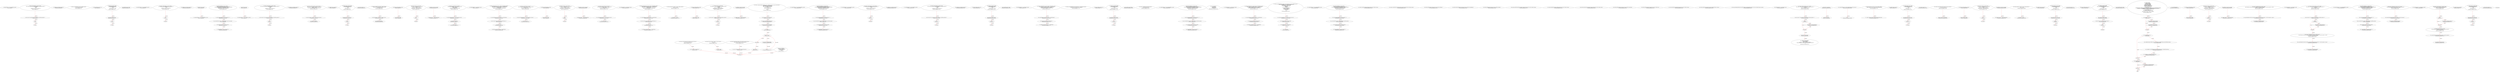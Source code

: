 digraph  {
13 [label="2_ mapping(address => uint) userBalance_re_ent40;\n13-new_variable-3-3", method="", type_label=new_variable];
19 [label="3_ function withdrawBalance_re_ent40() public{\n        (bool success,)=msg.sender.call.value(userBalance_re_ent40[msg.sender])(\"\");\n        if( ! success ){\n            revert();\n        }\n        userBalance_re_ent40[msg.sender] = 0;\n    }\n19-function_definition-4-10", method="withdrawBalance_re_ent40()", type_label=function_definition];
23 [label="4_ (bool success,)=msg.sender.call.value(userBalance_re_ent40[msg.sender])(\"\");\n23-new_variable-5-5", method="withdrawBalance_re_ent40()", type_label=new_variable];
47 [label="5_ if\n47-if-6-8", method="withdrawBalance_re_ent40()", type_label=if];
2337 [label="5_ end_if", method="withdrawBalance_re_ent40()", type_label=end_if];
53 [label="8_ userBalance_re_ent40[msg.sender] = 0;\n53-expression_statement-9-9", method="withdrawBalance_re_ent40()", type_label=expression_statement];
67 [label="11_ function _setMetadata(bytes memory metadata) internal {\n        emit MetadataSet(metadata);\n    }\n67-function_definition-12-14", method="_setMetadata(bytes memory metadata)", type_label=function_definition];
79 [label="14_ bool not_called_re_ent41 = true;\n79-new_variable-15-15", method="", type_label=new_variable];
85 [label="15_ function bug_re_ent41() public{\n        require(not_called_re_ent41);\n        if( ! (msg.sender.send(1 ether) ) ){\n            revert();\n        }\n        not_called_re_ent41 = false;\n    }\n85-function_definition-16-22", method="bug_re_ent41()", type_label=function_definition];
89 [label="16_ require(not_called_re_ent41);\n89-expression_statement-17-17", method="bug_re_ent41()", type_label=expression_statement];
94 [label="17_ if\n94-if-18-20", method="bug_re_ent41()", type_label=if];
2384 [label="17_ end_if", method="bug_re_ent41()", type_label=end_if];
109 [label="20_ not_called_re_ent41 = false;\n109-expression_statement-21-21", method="bug_re_ent41()", type_label=expression_statement];
117 [label="24_ mapping(address => uint) userBalance_re_ent12;\n117-new_variable-25-25", method="", type_label=new_variable];
123 [label="25_ function withdrawBalance_re_ent12() public{\n        if( ! (msg.sender.send(userBalance_re_ent12[msg.sender]) ) ){\n            revert();\n        }\n        userBalance_re_ent12[msg.sender] = 0;\n    }\n123-function_definition-26-31", method="withdrawBalance_re_ent12()", type_label=function_definition];
127 [label="26_ if\n127-if-27-29", method="withdrawBalance_re_ent12()", type_label=if];
2417 [label="26_ end_if", method="withdrawBalance_re_ent12()", type_label=end_if];
145 [label="29_ userBalance_re_ent12[msg.sender] = 0;\n145-expression_statement-30-30", method="withdrawBalance_re_ent12()", type_label=expression_statement];
153 [label="31_ address private _operator;\n153-new_variable-32-32", method="", type_label=new_variable];
158 [label="32_ mapping(address => uint) redeemableEther_re_ent11;\n158-new_variable-33-33", method="", type_label=new_variable];
164 [label="33_ function claimReward_re_ent11() public {        \n        require(redeemableEther_re_ent11[msg.sender] > 0);\n        uint transferValue_re_ent11 = redeemableEther_re_ent11[msg.sender];\n        msg.sender.transfer(transferValue_re_ent11);    \n        redeemableEther_re_ent11[msg.sender] = 0;\n    }\n164-function_definition-34-39", method="claimReward_re_ent11()", type_label=function_definition];
168 [label="34_ require(redeemableEther_re_ent11[msg.sender] > 0);\n168-expression_statement-35-35", method="claimReward_re_ent11()", type_label=expression_statement];
179 [label="35_ uint transferValue_re_ent11 = redeemableEther_re_ent11[msg.sender];\n179-new_variable-36-36", method="claimReward_re_ent11()", type_label=new_variable];
189 [label="36_ msg.sender.transfer(transferValue_re_ent11);\n189-expression_statement-37-37", method="claimReward_re_ent11()", type_label=expression_statement];
198 [label="37_ redeemableEther_re_ent11[msg.sender] = 0;\n198-expression_statement-38-38", method="claimReward_re_ent11()", type_label=expression_statement];
206 [label="39_ bool private _status;\n206-new_variable-40-40", method="", type_label=new_variable];
211 [label="40_ mapping(address => uint) userBalance_re_ent33;\n211-new_variable-41-41", method="", type_label=new_variable];
217 [label="41_ function withdrawBalance_re_ent33() public{\n        (bool success,)= msg.sender.call.value(userBalance_re_ent33[msg.sender])(\"\");\n        if( ! success ){\n            revert();\n        }\n        userBalance_re_ent33[msg.sender] = 0;\n    }\n217-function_definition-42-48", method="withdrawBalance_re_ent33()", type_label=function_definition];
221 [label="42_ (bool success,)= msg.sender.call.value(userBalance_re_ent33[msg.sender])(\"\");\n221-new_variable-43-43", method="withdrawBalance_re_ent33()", type_label=new_variable];
245 [label="43_ if\n245-if-44-46", method="withdrawBalance_re_ent33()", type_label=if];
2535 [label="43_ end_if", method="withdrawBalance_re_ent33()", type_label=end_if];
251 [label="46_ userBalance_re_ent33[msg.sender] = 0;\n251-expression_statement-47-47", method="withdrawBalance_re_ent33()", type_label=expression_statement];
269 [label="49_ function _setOperator(address operator) internal {\n        require(_operator != operator, \"cannot set same operator\");\n        _operator = operator;\n        emit OperatorUpdated(operator, hasActiveOperator());\n    }\n269-function_definition-50-54", method="_setOperator(address operator)", type_label=function_definition];
277 [label="50_ require(_operator != operator, \"cannot set same operator\");\n277-expression_statement-51-51", method="_setOperator(address operator)", type_label=expression_statement];
287 [label="51_ _operator = operator;\n287-expression_statement-52-52", method="_setOperator(address operator)", type_label=expression_statement];
298 [label="54_ uint256 counter_re_ent42 =0;\n298-new_variable-55-55", method="", type_label=new_variable];
303 [label="55_ function callme_re_ent42() public{\n        require(counter_re_ent42<=5);\n	if( ! (msg.sender.send(10 ether) ) ){\n            revert();\n        }\n        counter_re_ent42 += 1;\n    }\n303-function_definition-56-62", method="callme_re_ent42()", type_label=function_definition];
307 [label="56_ require(counter_re_ent42<=5);\n307-expression_statement-57-57", method="callme_re_ent42()", type_label=expression_statement];
314 [label="57_ if\n314-if-58-60", method="callme_re_ent42()", type_label=if];
2604 [label="57_ end_if", method="callme_re_ent42()", type_label=end_if];
329 [label="60_ counter_re_ent42 += 1;\n329-expression_statement-61-61", method="callme_re_ent42()", type_label=expression_statement];
333 [label="62_ function _transferOperator(address operator) internal {\n        require(_operator != address(0), \"operator not set\");\n        _setOperator(operator);\n    }\n333-function_definition-63-66", method="_transferOperator(address operator)", type_label=function_definition];
341 [label="63_ require(_operator != address(0), \"operator not set\");\n341-expression_statement-64-64", method="_transferOperator(address operator)", type_label=expression_statement];
353 [label="64_ _setOperator(operator);\n353-expression_statement-65-65", method="_transferOperator(address operator)", type_label=expression_statement];
358 [label="66_ address payable lastPlayer_re_ent2;\n358-new_variable-67-67", method="", type_label=new_variable];
362 [label="67_ uint jackpot_re_ent2;\n362-new_variable-68-68", method="", type_label=new_variable];
366 [label="68_ function buyTicket_re_ent2() public{\n	    if (!(lastPlayer_re_ent2.send(jackpot_re_ent2)))\n        revert();\n      lastPlayer_re_ent2 = msg.sender;\n      jackpot_re_ent2    = address(this).balance;\n    }\n366-function_definition-69-74", method="buyTicket_re_ent2()", type_label=function_definition];
370 [label="69_ if\n370-if-70-71", method="buyTicket_re_ent2()", type_label=if];
2660 [label="69_ end_if", method="buyTicket_re_ent2()", type_label=end_if];
381 [label="71_ lastPlayer_re_ent2 = msg.sender;\n381-expression_statement-72-72", method="buyTicket_re_ent2()", type_label=expression_statement];
387 [label="72_ jackpot_re_ent2    = address(this).balance;\n387-expression_statement-73-73", method="buyTicket_re_ent2()", type_label=expression_statement];
395 [label="74_ function _renounceOperator() internal {\n        require(hasActiveOperator(), \"only when operator active\");\n        _operator = address(0);\n        _status = false;\n        emit OperatorUpdated(address(0), false);\n    }\n395-function_definition-75-80", method="_renounceOperator()", type_label=function_definition];
399 [label="75_ require(hasActiveOperator(), \"only when operator active\");\n399-expression_statement-76-76", method="_renounceOperator()", type_label=expression_statement];
408 [label="76_ _operator = address(0);\n408-expression_statement-77-77", method="_renounceOperator()", type_label=expression_statement];
414 [label="77_ _status = false;\n414-expression_statement-78-78", method="_renounceOperator()", type_label=expression_statement];
428 [label="80_ mapping(address => uint) balances_re_ent17;\n428-new_variable-81-81", method="", type_label=new_variable];
434 [label="81_ function withdrawFunds_re_ent17 (uint256 _weiToWithdraw) public {\n        require(balances_re_ent17[msg.sender] >= _weiToWithdraw);\n        (bool success,)=msg.sender.call.value(_weiToWithdraw)(\"\");\n        require(success);   \n        balances_re_ent17[msg.sender] -= _weiToWithdraw;\n    }\n434-function_definition-82-87", method="withdrawFunds_re_ent17(uint256 _weiToWithdraw)", type_label=function_definition];
442 [label="82_ require(balances_re_ent17[msg.sender] >= _weiToWithdraw);\n442-expression_statement-83-83", method="withdrawFunds_re_ent17(uint256 _weiToWithdraw)", type_label=expression_statement];
453 [label="83_ (bool success,)=msg.sender.call.value(_weiToWithdraw)(\"\");\n453-new_variable-84-84", method="withdrawFunds_re_ent17(uint256 _weiToWithdraw)", type_label=new_variable];
473 [label="84_ require(success);\n473-expression_statement-85-85", method="withdrawFunds_re_ent17(uint256 _weiToWithdraw)", type_label=expression_statement];
478 [label="85_ balances_re_ent17[msg.sender] -= _weiToWithdraw;\n478-expression_statement-86-86", method="withdrawFunds_re_ent17(uint256 _weiToWithdraw)", type_label=expression_statement];
486 [label="87_ function _activateOperator() internal {\n        require(!hasActiveOperator(), \"only when operator not active\");\n        _status = true;\n        emit OperatorUpdated(_operator, true);\n    }\n486-function_definition-88-92", method="_activateOperator()", type_label=function_definition];
490 [label="88_ require(!hasActiveOperator(), \"only when operator not active\");\n490-expression_statement-89-89", method="_activateOperator()", type_label=expression_statement];
500 [label="89_ _status = true;\n500-expression_statement-90-90", method="_activateOperator()", type_label=expression_statement];
512 [label="92_ address payable lastPlayer_re_ent37;\n512-new_variable-93-93", method="", type_label=new_variable];
516 [label="93_ uint jackpot_re_ent37;\n516-new_variable-94-94", method="", type_label=new_variable];
520 [label="94_ function buyTicket_re_ent37() public{\n	    if (!(lastPlayer_re_ent37.send(jackpot_re_ent37)))\n        revert();\n      lastPlayer_re_ent37 = msg.sender;\n      jackpot_re_ent37    = address(this).balance;\n    }\n520-function_definition-95-100", method="buyTicket_re_ent37()", type_label=function_definition];
524 [label="95_ if\n524-if-96-97", method="buyTicket_re_ent37()", type_label=if];
2814 [label="95_ end_if", method="buyTicket_re_ent37()", type_label=end_if];
535 [label="97_ lastPlayer_re_ent37 = msg.sender;\n535-expression_statement-98-98", method="buyTicket_re_ent37()", type_label=expression_statement];
541 [label="98_ jackpot_re_ent37    = address(this).balance;\n541-expression_statement-99-99", method="buyTicket_re_ent37()", type_label=expression_statement];
549 [label="100_ function _deactivateOperator() internal {\n        require(hasActiveOperator(), \"only when operator active\");\n        _status = false;\n        emit OperatorUpdated(_operator, false);\n    }\n549-function_definition-101-105", method="_deactivateOperator()", type_label=function_definition];
553 [label="101_ require(hasActiveOperator(), \"only when operator active\");\n553-expression_statement-102-102", method="_deactivateOperator()", type_label=expression_statement];
562 [label="102_ _status = false;\n562-expression_statement-103-103", method="_deactivateOperator()", type_label=expression_statement];
574 [label="105_ mapping(address => uint) balances_re_ent3;\n574-new_variable-106-106", method="", type_label=new_variable];
580 [label="106_ function withdrawFunds_re_ent3 (uint256 _weiToWithdraw) public {\n        require(balances_re_ent3[msg.sender] >= _weiToWithdraw);\n	(bool success,)= msg.sender.call.value(_weiToWithdraw)(\"\");\n        require(success);   \n        balances_re_ent3[msg.sender] -= _weiToWithdraw;\n    }\n580-function_definition-107-112", method="withdrawFunds_re_ent3(uint256 _weiToWithdraw)", type_label=function_definition];
588 [label="107_ require(balances_re_ent3[msg.sender] >= _weiToWithdraw);\n588-expression_statement-108-108", method="withdrawFunds_re_ent3(uint256 _weiToWithdraw)", type_label=expression_statement];
599 [label="108_ (bool success,)= msg.sender.call.value(_weiToWithdraw)(\"\");\n599-new_variable-109-109", method="withdrawFunds_re_ent3(uint256 _weiToWithdraw)", type_label=new_variable];
619 [label="109_ require(success);\n619-expression_statement-110-110", method="withdrawFunds_re_ent3(uint256 _weiToWithdraw)", type_label=expression_statement];
624 [label="110_ balances_re_ent3[msg.sender] -= _weiToWithdraw;\n624-expression_statement-111-111", method="withdrawFunds_re_ent3(uint256 _weiToWithdraw)", type_label=expression_statement];
632 [label="112_ function getOperator() public view returns (address operator) {\n        operator = _operator;\n    }\n632-function_definition-113-115", method="getOperator()", type_label=function_definition];
642 [label="113_ operator = _operator;\n642-expression_statement-114-114", method="getOperator()", type_label=expression_statement];
646 [label="115_ address payable lastPlayer_re_ent9;\n646-new_variable-116-116", method="", type_label=new_variable];
650 [label="116_ uint jackpot_re_ent9;\n650-new_variable-117-117", method="", type_label=new_variable];
654 [label="117_ function buyTicket_re_ent9() public{\n	    (bool success,) = lastPlayer_re_ent9.call.value(jackpot_re_ent9)(\"\");\n	    if (!success)\n	        revert();\n      lastPlayer_re_ent9 = msg.sender;\n      jackpot_re_ent9    = address(this).balance;\n    }\n654-function_definition-118-124", method="buyTicket_re_ent9()", type_label=function_definition];
658 [label="118_ (bool success,) = lastPlayer_re_ent9.call.value(jackpot_re_ent9)(\"\");\n658-new_variable-119-119", method="buyTicket_re_ent9()", type_label=new_variable];
676 [label="119_ if\n676-if-120-121", method="buyTicket_re_ent9()", type_label=if];
2966 [label="119_ end_if", method="buyTicket_re_ent9()", type_label=end_if];
681 [label="121_ lastPlayer_re_ent9 = msg.sender;\n681-expression_statement-122-122", method="buyTicket_re_ent9()", type_label=expression_statement];
687 [label="122_ jackpot_re_ent9    = address(this).balance;\n687-expression_statement-123-123", method="buyTicket_re_ent9()", type_label=expression_statement];
695 [label="124_ function isOperator(address caller) public view returns (bool ok) {\n        return (caller == getOperator());\n    }\n695-function_definition-125-127", method="isOperator(address caller)", type_label=function_definition];
709 [label="125_ return (caller == getOperator());\n709-return-126-126", method="isOperator(address caller)", type_label=return];
715 [label="127_ mapping(address => uint) redeemableEther_re_ent25;\n715-new_variable-128-128", method="", type_label=new_variable];
721 [label="128_ function claimReward_re_ent25() public {        \n        require(redeemableEther_re_ent25[msg.sender] > 0);\n        uint transferValue_re_ent25 = redeemableEther_re_ent25[msg.sender];\n        msg.sender.transfer(transferValue_re_ent25);    \n        redeemableEther_re_ent25[msg.sender] = 0;\n    }\n721-function_definition-129-134", method="claimReward_re_ent25()", type_label=function_definition];
725 [label="129_ require(redeemableEther_re_ent25[msg.sender] > 0);\n725-expression_statement-130-130", method="claimReward_re_ent25()", type_label=expression_statement];
736 [label="130_ uint transferValue_re_ent25 = redeemableEther_re_ent25[msg.sender];\n736-new_variable-131-131", method="claimReward_re_ent25()", type_label=new_variable];
746 [label="131_ msg.sender.transfer(transferValue_re_ent25);\n746-expression_statement-132-132", method="claimReward_re_ent25()", type_label=expression_statement];
755 [label="132_ redeemableEther_re_ent25[msg.sender] = 0;\n755-expression_statement-133-133", method="claimReward_re_ent25()", type_label=expression_statement];
763 [label="134_ function hasActiveOperator() public view returns (bool ok) {\n        return _status;\n    }\n763-function_definition-135-137", method="hasActiveOperator()", type_label=function_definition];
773 [label="135_ return _status;\n773-return-136-136", method="hasActiveOperator()", type_label=return];
775 [label="137_ mapping(address => uint) userBalance_re_ent19;\n775-new_variable-138-138", method="", type_label=new_variable];
781 [label="138_ function withdrawBalance_re_ent19() public{\n        if( ! (msg.sender.send(userBalance_re_ent19[msg.sender]) ) ){\n            revert();\n        }\n        userBalance_re_ent19[msg.sender] = 0;\n    }\n781-function_definition-139-144", method="withdrawBalance_re_ent19()", type_label=function_definition];
785 [label="139_ if\n785-if-140-142", method="withdrawBalance_re_ent19()", type_label=if];
3075 [label="139_ end_if", method="withdrawBalance_re_ent19()", type_label=end_if];
803 [label="142_ userBalance_re_ent19[msg.sender] = 0;\n803-expression_statement-143-143", method="withdrawBalance_re_ent19()", type_label=expression_statement];
811 [label="144_ function isActiveOperator(address caller) public view returns (bool ok) {\n        return (isOperator(caller) && hasActiveOperator());\n    }\n811-function_definition-145-147", method="isActiveOperator(address caller)", type_label=function_definition];
825 [label="145_ return (isOperator(caller) && hasActiveOperator());\n825-return-146-146", method="isActiveOperator(address caller)", type_label=return];
834 [label="147_ mapping(address => uint) userBalance_re_ent26;\n834-new_variable-148-148", method="", type_label=new_variable];
840 [label="148_ function withdrawBalance_re_ent26() public{\n        (bool success,)= msg.sender.call.value(userBalance_re_ent26[msg.sender])(\"\");\n        if( ! success ){\n            revert();\n        }\n        userBalance_re_ent26[msg.sender] = 0;\n    }\n840-function_definition-149-155", method="withdrawBalance_re_ent26()", type_label=function_definition];
844 [label="149_ (bool success,)= msg.sender.call.value(userBalance_re_ent26[msg.sender])(\"\");\n844-new_variable-150-150", method="withdrawBalance_re_ent26()", type_label=new_variable];
868 [label="150_ if\n868-if-151-153", method="withdrawBalance_re_ent26()", type_label=if];
3158 [label="150_ end_if", method="withdrawBalance_re_ent26()", type_label=end_if];
874 [label="153_ userBalance_re_ent26[msg.sender] = 0;\n874-expression_statement-154-154", method="withdrawBalance_re_ent26()", type_label=expression_statement];
885 [label="157_ bool not_called_re_ent27 = true;\n885-new_variable-158-158", method="", type_label=new_variable];
891 [label="158_ function bug_re_ent27() public{\n        require(not_called_re_ent27);\n        if( ! (msg.sender.send(1 ether) ) ){\n            revert();\n        }\n        not_called_re_ent27 = false;\n    }\n891-function_definition-159-165", method="bug_re_ent27()", type_label=function_definition];
895 [label="159_ require(not_called_re_ent27);\n895-expression_statement-160-160", method="bug_re_ent27()", type_label=expression_statement];
900 [label="160_ if\n900-if-161-163", method="bug_re_ent27()", type_label=if];
3190 [label="160_ end_if", method="bug_re_ent27()", type_label=end_if];
915 [label="163_ not_called_re_ent27 = false;\n915-expression_statement-164-164", method="bug_re_ent27()", type_label=expression_statement];
930 [label="166_ mapping(address => uint) balances_re_ent31;\n930-new_variable-167-167", method="", type_label=new_variable];
936 [label="167_ function withdrawFunds_re_ent31 (uint256 _weiToWithdraw) public {\n        require(balances_re_ent31[msg.sender] >= _weiToWithdraw);\n        require(msg.sender.send(_weiToWithdraw));   \n        balances_re_ent31[msg.sender] -= _weiToWithdraw;\n    }\n936-function_definition-168-172", method="withdrawFunds_re_ent31(uint256 _weiToWithdraw)", type_label=function_definition];
944 [label="168_ require(balances_re_ent31[msg.sender] >= _weiToWithdraw);\n944-expression_statement-169-169", method="withdrawFunds_re_ent31(uint256 _weiToWithdraw)", type_label=expression_statement];
955 [label="169_ require(msg.sender.send(_weiToWithdraw));\n955-expression_statement-170-170", method="withdrawFunds_re_ent31(uint256 _weiToWithdraw)", type_label=expression_statement];
967 [label="170_ balances_re_ent31[msg.sender] -= _weiToWithdraw;\n967-expression_statement-171-171", method="withdrawFunds_re_ent31(uint256 _weiToWithdraw)", type_label=expression_statement];
981 [label="173_ function _setMultiHashFormat(uint8 hashFunction, uint8 digestSize) internal {\n        emit HashFormatSet(hashFunction, digestSize);\n    }\n981-function_definition-174-176", method="_setMultiHashFormat(uint8 hashFunction,uint8 digestSize)", type_label=function_definition];
999 [label="176_ bool not_called_re_ent20 = true;\n999-new_variable-177-177", method="", type_label=new_variable];
1005 [label="177_ function bug_re_ent20() public{\n        require(not_called_re_ent20);\n        if( ! (msg.sender.send(1 ether) ) ){\n            revert();\n        }\n        not_called_re_ent20 = false;\n    }\n1005-function_definition-178-184", method="bug_re_ent20()", type_label=function_definition];
1009 [label="178_ require(not_called_re_ent20);\n1009-expression_statement-179-179", method="bug_re_ent20()", type_label=expression_statement];
1014 [label="179_ if\n1014-if-180-182", method="bug_re_ent20()", type_label=if];
3304 [label="179_ end_if", method="bug_re_ent20()", type_label=end_if];
1029 [label="182_ not_called_re_ent20 = false;\n1029-expression_statement-183-183", method="bug_re_ent20()", type_label=expression_statement];
1034 [label="184_ function _submitHash(bytes32 hash) internal {\n        emit HashSubmitted(hash);\n    }\n1034-function_definition-185-187", method="_submitHash(bytes32 hash)", type_label=function_definition];
1046 [label="187_ mapping(address => uint) redeemableEther_re_ent32;\n1046-new_variable-188-188", method="", type_label=new_variable];
1052 [label="188_ function claimReward_re_ent32() public {        \n        require(redeemableEther_re_ent32[msg.sender] > 0);\n        uint transferValue_re_ent32 = redeemableEther_re_ent32[msg.sender];\n        msg.sender.transfer(transferValue_re_ent32);    \n        redeemableEther_re_ent32[msg.sender] = 0;\n    }\n1052-function_definition-189-194", method="claimReward_re_ent32()", type_label=function_definition];
1056 [label="189_ require(redeemableEther_re_ent32[msg.sender] > 0);\n1056-expression_statement-190-190", method="claimReward_re_ent32()", type_label=expression_statement];
1067 [label="190_ uint transferValue_re_ent32 = redeemableEther_re_ent32[msg.sender];\n1067-new_variable-191-191", method="claimReward_re_ent32()", type_label=new_variable];
1077 [label="191_ msg.sender.transfer(transferValue_re_ent32);\n1077-expression_statement-192-192", method="claimReward_re_ent32()", type_label=expression_statement];
1086 [label="192_ redeemableEther_re_ent32[msg.sender] = 0;\n1086-expression_statement-193-193", method="claimReward_re_ent32()", type_label=expression_statement];
1097 [label="196_ struct MultiHash {\n        bytes32 hash;\n        uint8 hashFunction;\n        uint8 digestSize;\n    }\n1097-expression_statement-197-201", method="MultiHash()", type_label=expression_statement];
1111 [label="201_ function _combineMultiHash(MultiHash memory multihash) internal pure returns (bytes memory) {\n        bytes memory out = new bytes(34);\n        out[0] = byte(multihash.hashFunction);\n        out[1] = byte(multihash.digestSize);\n        uint8 i;\n        for (i = 0; i < 32; i++) {\n          out[i+2] = multihash.hash[i];\n        }\n        return out;\n    }\n1111-function_definition-202-211", method="_combineMultiHash(MultiHash memory multihash)", type_label=function_definition];
1125 [label="202_ bytes memory out = new bytes(34);\n1125-new_variable-203-203", method="_combineMultiHash(MultiHash memory multihash)", type_label=new_variable];
1136 [label="203_ out[0] = byte(multihash.hashFunction);\n1136-expression_statement-204-204", method="_combineMultiHash(MultiHash memory multihash)", type_label=expression_statement];
1146 [label="204_ out[1] = byte(multihash.digestSize);\n1146-expression_statement-205-205", method="_combineMultiHash(MultiHash memory multihash)", type_label=expression_statement];
1156 [label="205_ uint8 i;\n1156-new_variable-206-206", method="_combineMultiHash(MultiHash memory multihash)", type_label=new_variable];
1161 [label="206_ for(i < 32;;i++)\n1161-for-207-209", method="_combineMultiHash(MultiHash memory multihash)", type_label=for];
3451 [label="206_ end_loop", method="_combineMultiHash(MultiHash memory multihash)", type_label=end_loop];
1170 [label="206_ i++\n1170-expression_statement-207-207", method="_combineMultiHash(MultiHash memory multihash)", type_label=expression_statement];
1173 [label="207_ out[i+2] = multihash.hash[i];\n1173-expression_statement-208-208", method="_combineMultiHash(MultiHash memory multihash)", type_label=expression_statement];
1185 [label="209_ return out;\n1185-return-210-210", method="_combineMultiHash(MultiHash memory multihash)", type_label=return];
1187 [label="211_ mapping(address => uint) balances_re_ent38;\n1187-new_variable-212-212", method="", type_label=new_variable];
1193 [label="212_ function withdrawFunds_re_ent38 (uint256 _weiToWithdraw) public {\n        require(balances_re_ent38[msg.sender] >= _weiToWithdraw);\n        require(msg.sender.send(_weiToWithdraw));   \n        balances_re_ent38[msg.sender] -= _weiToWithdraw;\n    }\n1193-function_definition-213-217", method="withdrawFunds_re_ent38(uint256 _weiToWithdraw)", type_label=function_definition];
1201 [label="213_ require(balances_re_ent38[msg.sender] >= _weiToWithdraw);\n1201-expression_statement-214-214", method="withdrawFunds_re_ent38(uint256 _weiToWithdraw)", type_label=expression_statement];
1212 [label="214_ require(msg.sender.send(_weiToWithdraw));\n1212-expression_statement-215-215", method="withdrawFunds_re_ent38(uint256 _weiToWithdraw)", type_label=expression_statement];
1224 [label="215_ balances_re_ent38[msg.sender] -= _weiToWithdraw;\n1224-expression_statement-216-216", method="withdrawFunds_re_ent38(uint256 _weiToWithdraw)", type_label=expression_statement];
1232 [label="217_ function _splitMultiHash(bytes memory source) internal pure returns (MultiHash memory) {\n        require(source.length == 34, \"length of source must be 34\");\n        uint8 hashFunction = uint8(source[0]);\n        uint8 digestSize = uint8(source[1]);\n        bytes32 hash;\n        assembly {\n          hash := mload(add(source, 34))\n        }\n        return (MultiHash({\n          hashFunction: hashFunction,\n          digestSize: digestSize,\n          hash: hash\n        }));\n    }\n1232-function_definition-218-231", method="_splitMultiHash(bytes memory source)", type_label=function_definition];
1246 [label="218_ require(source.length == 34, \"length of source must be 34\");\n1246-expression_statement-219-219", method="_splitMultiHash(bytes memory source)", type_label=expression_statement];
1258 [label="219_ uint8 hashFunction = uint8(source[0]);\n1258-new_variable-220-220", method="_splitMultiHash(bytes memory source)", type_label=new_variable];
1268 [label="220_ uint8 digestSize = uint8(source[1]);\n1268-new_variable-221-221", method="_splitMultiHash(bytes memory source)", type_label=new_variable];
1278 [label="221_ bytes32 hash;\n1278-new_variable-222-222", method="_splitMultiHash(bytes memory source)", type_label=new_variable];
1296 [label="225_ return (MultiHash({\n          hashFunction: hashFunction,\n          digestSize: digestSize,\n          hash: hash\n        }));\n1296-return-226-230", method="_splitMultiHash(bytes memory source)", type_label=return];
1310 [label="231_ mapping(address => uint) redeemableEther_re_ent4;\n1310-new_variable-232-232", method="", type_label=new_variable];
1316 [label="232_ function claimReward_re_ent4() public {        \n        require(redeemableEther_re_ent4[msg.sender] > 0);\n        uint transferValue_re_ent4 = redeemableEther_re_ent4[msg.sender];\n        msg.sender.transfer(transferValue_re_ent4);    \n        redeemableEther_re_ent4[msg.sender] = 0;\n    }\n1316-function_definition-233-238", method="claimReward_re_ent4()", type_label=function_definition];
1320 [label="233_ require(redeemableEther_re_ent4[msg.sender] > 0);\n1320-expression_statement-234-234", method="claimReward_re_ent4()", type_label=expression_statement];
1331 [label="234_ uint transferValue_re_ent4 = redeemableEther_re_ent4[msg.sender];\n1331-new_variable-235-235", method="claimReward_re_ent4()", type_label=new_variable];
1341 [label="235_ msg.sender.transfer(transferValue_re_ent4);\n1341-expression_statement-236-236", method="claimReward_re_ent4()", type_label=expression_statement];
1350 [label="236_ redeemableEther_re_ent4[msg.sender] = 0;\n1350-expression_statement-237-237", method="claimReward_re_ent4()", type_label=expression_statement];
1379 [label="241_ function create(bytes calldata initData) external returns (address instance);\n1379-function_definition-242-242", method="create(bytes calldata initData)", type_label=function_definition];
1391 [label="242_ function createSalty(bytes calldata initData, bytes32 salt) external returns (address instance);\n1391-function_definition-243-243", method="createSalty(bytes calldata initData,bytes32 salt)", type_label=function_definition];
1407 [label="243_ function getInitSelector() external view returns (bytes4 initSelector);\n1407-function_definition-244-244", method="getInitSelector()", type_label=function_definition];
1416 [label="244_ function getInstanceRegistry() external view returns (address instanceRegistry);\n1416-function_definition-245-245", method="getInstanceRegistry()", type_label=function_definition];
1425 [label="245_ function getTemplate() external view returns (address template);\n1425-function_definition-246-246", method="getTemplate()", type_label=function_definition];
1434 [label="246_ function getSaltyInstance(bytes calldata, bytes32 salt) external view returns (address instance);\n1434-function_definition-247-247", method="getSaltyInstance(bytes calldata,bytes32 salt)", type_label=function_definition];
1450 [label="247_ function getNextInstance(bytes calldata) external view returns (address instance);\n1450-function_definition-248-248", method="getNextInstance(bytes calldata)", type_label=function_definition];
1462 [label="248_ function getInstanceCreator(address instance) external view returns (address creator);\n1462-function_definition-249-249", method="getInstanceCreator(address instance)", type_label=function_definition];
1475 [label="249_ function getInstanceType() external view returns (bytes4 instanceType);\n1475-function_definition-250-250", method="getInstanceType()", type_label=function_definition];
1484 [label="250_ function getInstanceCount() external view returns (uint256 count);\n1484-function_definition-251-251", method="getInstanceCount()", type_label=function_definition];
1493 [label="251_ function getInstance(uint256 index) external view returns (address instance);\n1493-function_definition-252-252", method="getInstance(uint256 index)", type_label=function_definition];
1506 [label="252_ function getInstances() external view returns (address[] memory instances);\n1506-function_definition-253-253", method="getInstances()", type_label=function_definition];
1516 [label="253_ function getPaginatedInstances(uint256 startIndex, uint256 endIndex) external view returns (address[] memory instances);\n1516-function_definition-254-254", method="getPaginatedInstances(uint256 startIndex,uint256 endIndex)", type_label=function_definition];
1537 [label="256_ mapping(address => uint) balances_re_ent1;\n1537-new_variable-257-257", method="", type_label=new_variable];
1543 [label="257_ function withdraw_balances_re_ent1 () public {\n       (bool success,) =msg.sender.call.value(balances_re_ent1[msg.sender ])(\"\");\n       if (success)\n          balances_re_ent1[msg.sender] = 0;\n      }\n1543-function_definition-258-262", method="withdraw_balances_re_ent1()", type_label=function_definition];
1547 [label="258_ (bool success,) =msg.sender.call.value(balances_re_ent1[msg.sender ])(\"\");\n1547-new_variable-259-259", method="withdraw_balances_re_ent1()", type_label=new_variable];
1571 [label="259_ if\n1571-if-260-261", method="withdraw_balances_re_ent1()", type_label=if];
3861 [label="259_ end_if", method="withdraw_balances_re_ent1()", type_label=end_if];
1573 [label="260_ balances_re_ent1[msg.sender] = 0;\n1573-expression_statement-261-261", method="withdraw_balances_re_ent1()", type_label=expression_statement];
1581 [label="262_ address private _factory;\n1581-new_variable-263-263", method="", type_label=new_variable];
1586 [label="263_ modifier initializeTemplate() {\n        _factory = msg.sender;\n        uint32 codeSize;\n        assembly { codeSize := extcodesize(address) }\n        require(codeSize == 0, \"must be called within contract constructor\");\n        _;\n    }\n1586-expression_statement-264-270", method="", type_label=expression_statement];
1589 [label="264_ _factory = msg.sender;\n1589-expression_statement-265-265", method="", type_label=expression_statement];
1595 [label="265_ uint32 codeSize;\n1595-new_variable-266-266", method="", type_label=new_variable];
1609 [label="267_ require(codeSize == 0, \"must be called within contract constructor\");\n1609-expression_statement-268-268", method="", type_label=expression_statement];
1619 [label="268_ _;\n1619-expression_statement-269-269", method="", type_label=expression_statement];
1621 [label="270_ function getCreator() public view returns (address creator) {\n        creator = iFactory(_factory).getInstanceCreator(address(this));\n    }\n1621-function_definition-271-273", method="getCreator()", type_label=function_definition];
1631 [label="271_ creator = iFactory(_factory).getInstanceCreator(address(this));\n1631-expression_statement-272-272", method="getCreator()", type_label=expression_statement];
1645 [label="273_ uint256 counter_re_ent7 =0;\n1645-new_variable-274-274", method="", type_label=new_variable];
1650 [label="274_ function callme_re_ent7() public{\n        require(counter_re_ent7<=5);\n	if( ! (msg.sender.send(10 ether) ) ){\n            revert();\n        }\n        counter_re_ent7 += 1;\n    }\n1650-function_definition-275-281", method="callme_re_ent7()", type_label=function_definition];
1654 [label="275_ require(counter_re_ent7<=5);\n1654-expression_statement-276-276", method="callme_re_ent7()", type_label=expression_statement];
1661 [label="276_ if\n1661-if-277-279", method="callme_re_ent7()", type_label=if];
3951 [label="276_ end_if", method="callme_re_ent7()", type_label=end_if];
1676 [label="279_ counter_re_ent7 += 1;\n1676-expression_statement-280-280", method="callme_re_ent7()", type_label=expression_statement];
1680 [label="281_ function isCreator(address caller) public view returns (bool ok) {\n        ok = (caller == getCreator());\n    }\n1680-function_definition-282-284", method="isCreator(address caller)", type_label=function_definition];
1694 [label="282_ ok = (caller == getCreator());\n1694-expression_statement-283-283", method="isCreator(address caller)", type_label=expression_statement];
1702 [label="284_ address payable lastPlayer_re_ent23;\n1702-new_variable-285-285", method="", type_label=new_variable];
1706 [label="285_ uint jackpot_re_ent23;\n1706-new_variable-286-286", method="", type_label=new_variable];
1710 [label="286_ function buyTicket_re_ent23() public{\n	    if (!(lastPlayer_re_ent23.send(jackpot_re_ent23)))\n        revert();\n      lastPlayer_re_ent23 = msg.sender;\n      jackpot_re_ent23    = address(this).balance;\n    }\n1710-function_definition-287-292", method="buyTicket_re_ent23()", type_label=function_definition];
1714 [label="287_ if\n1714-if-288-289", method="buyTicket_re_ent23()", type_label=if];
4004 [label="287_ end_if", method="buyTicket_re_ent23()", type_label=end_if];
1725 [label="289_ lastPlayer_re_ent23 = msg.sender;\n1725-expression_statement-290-290", method="buyTicket_re_ent23()", type_label=expression_statement];
1731 [label="290_ jackpot_re_ent23    = address(this).balance;\n1731-expression_statement-291-291", method="buyTicket_re_ent23()", type_label=expression_statement];
1739 [label="292_ function getFactory() public view returns (address factory) {\n        factory = _factory;\n    }\n1739-function_definition-293-295", method="getFactory()", type_label=function_definition];
1749 [label="293_ factory = _factory;\n1749-expression_statement-294-294", method="getFactory()", type_label=expression_statement];
1753 [label="295_ uint256 counter_re_ent14 =0;\n1753-new_variable-296-296", method="", type_label=new_variable];
1758 [label="296_ function callme_re_ent14() public{\n        require(counter_re_ent14<=5);\n	if( ! (msg.sender.send(10 ether) ) ){\n            revert();\n        }\n        counter_re_ent14 += 1;\n    }\n1758-function_definition-297-303", method="callme_re_ent14()", type_label=function_definition];
1762 [label="297_ require(counter_re_ent14<=5);\n1762-expression_statement-298-298", method="callme_re_ent14()", type_label=expression_statement];
1769 [label="298_ if\n1769-if-299-301", method="callme_re_ent14()", type_label=if];
4059 [label="298_ end_if", method="callme_re_ent14()", type_label=end_if];
1784 [label="301_ counter_re_ent14 += 1;\n1784-expression_statement-302-302", method="callme_re_ent14()", type_label=expression_statement];
1806 [label="305_ bool not_called_re_ent13 = true;\n1806-new_variable-306-306", method="", type_label=new_variable];
1812 [label="306_ function bug_re_ent13() public{\n        require(not_called_re_ent13);\n        (bool success,)=msg.sender.call.value(1 ether)(\"\");\n        if( ! success ){\n            revert();\n        }\n        not_called_re_ent13 = false;\n    }\n1812-function_definition-307-314", method="bug_re_ent13()", type_label=function_definition];
1816 [label="307_ require(not_called_re_ent13);\n1816-expression_statement-308-308", method="bug_re_ent13()", type_label=expression_statement];
1821 [label="308_ (bool success,)=msg.sender.call.value(1 ether)(\"\");\n1821-new_variable-309-309", method="bug_re_ent13()", type_label=new_variable];
1842 [label="309_ if\n1842-if-310-312", method="bug_re_ent13()", type_label=if];
4132 [label="309_ end_if", method="bug_re_ent13()", type_label=end_if];
1848 [label="312_ not_called_re_ent13 = false;\n1848-expression_statement-313-313", method="bug_re_ent13()", type_label=expression_statement];
1867 [label="315_ function initialize(\n        address operator,\n        bytes memory multihash,\n        bytes memory metadata\n    ) public initializeTemplate() {\n        if (operator != address(0)) {\n            Operated._setOperator(operator);\n            Operated._activateOperator();\n        }\n        if (multihash.length != 0) {\n            MultiHashWrapper.MultiHash memory multihashObj = MultiHashWrapper._splitMultiHash(multihash);\n            ProofHashes._setMultiHashFormat(multihashObj.hashFunction, multihashObj.digestSize);\n            ProofHashes._submitHash(multihashObj.hash);\n        }\n        if (metadata.length != 0) {\n            EventMetadata._setMetadata(metadata);\n        }\n        emit Initialized(operator, multihash, metadata);\n    }\n1867-function_definition-316-334", method="initialize(address operator,bytes memory multihash,bytes memory metadata)", type_label=function_definition];
1882 [label="319_ initializeTemplate()\n1882-expression_statement-320-320", method="initialize(address operator,bytes memory multihash,bytes memory metadata)", type_label=expression_statement];
1885 [label="320_ if_operator != address(0)\n1885-if-321-324", method="initialize(address operator,bytes memory multihash,bytes memory metadata)", type_label=if];
4175 [label="320_ end_if", method="initialize(address operator,bytes memory multihash,bytes memory metadata)", type_label=end_if];
1892 [label="321_ Operated._setOperator(operator);\n1892-expression_statement-322-322", method="initialize(address operator,bytes memory multihash,bytes memory metadata)", type_label=expression_statement];
1899 [label="322_ Operated._activateOperator();\n1899-expression_statement-323-323", method="initialize(address operator,bytes memory multihash,bytes memory metadata)", type_label=expression_statement];
1904 [label="324_ if_multihash.length != 0\n1904-if-325-329", method="initialize(address operator,bytes memory multihash,bytes memory metadata)", type_label=if];
4194 [label="324_ end_if", method="initialize(address operator,bytes memory multihash,bytes memory metadata)", type_label=end_if];
1911 [label="325_ MultiHashWrapper.MultiHash memory multihashObj = MultiHashWrapper._splitMultiHash(multihash);\n1911-new_variable-326-326", method="initialize(address operator,bytes memory multihash,bytes memory metadata)", type_label=new_variable];
1924 [label="326_ ProofHashes._setMultiHashFormat(multihashObj.hashFunction, multihashObj.digestSize);\n1924-expression_statement-327-327", method="initialize(address operator,bytes memory multihash,bytes memory metadata)", type_label=expression_statement];
1937 [label="327_ ProofHashes._submitHash(multihashObj.hash);\n1937-expression_statement-328-328", method="initialize(address operator,bytes memory multihash,bytes memory metadata)", type_label=expression_statement];
1946 [label="329_ if_metadata.length != 0\n1946-if-330-332", method="initialize(address operator,bytes memory multihash,bytes memory metadata)", type_label=if];
4236 [label="329_ end_if", method="initialize(address operator,bytes memory multihash,bytes memory metadata)", type_label=end_if];
1953 [label="330_ EventMetadata._setMetadata(metadata);\n1953-expression_statement-331-331", method="initialize(address operator,bytes memory multihash,bytes memory metadata)", type_label=expression_statement];
1968 [label="334_ address payable lastPlayer_re_ent30;\n1968-new_variable-335-335", method="", type_label=new_variable];
1972 [label="335_ uint jackpot_re_ent30;\n1972-new_variable-336-336", method="", type_label=new_variable];
1976 [label="336_ function buyTicket_re_ent30() public{\n	    if (!(lastPlayer_re_ent30.send(jackpot_re_ent30)))\n        revert();\n      lastPlayer_re_ent30 = msg.sender;\n      jackpot_re_ent30    = address(this).balance;\n    }\n1976-function_definition-337-342", method="buyTicket_re_ent30()", type_label=function_definition];
1980 [label="337_ if\n1980-if-338-339", method="buyTicket_re_ent30()", type_label=if];
4270 [label="337_ end_if", method="buyTicket_re_ent30()", type_label=end_if];
1991 [label="339_ lastPlayer_re_ent30 = msg.sender;\n1991-expression_statement-340-340", method="buyTicket_re_ent30()", type_label=expression_statement];
1997 [label="340_ jackpot_re_ent30    = address(this).balance;\n1997-expression_statement-341-341", method="buyTicket_re_ent30()", type_label=expression_statement];
2005 [label="342_ function submitHash(bytes32 multihash) public {\n        require(Template.isCreator(msg.sender) || Operated.isActiveOperator(msg.sender), \"only active operator or creator\");\n        ProofHashes._submitHash(multihash);\n    }\n2005-function_definition-343-346", method="submitHash(bytes32 multihash)", type_label=function_definition];
2013 [label="343_ require(Template.isCreator(msg.sender) || Operated.isActiveOperator(msg.sender), \"only active operator or creator\");\n2013-expression_statement-344-344", method="submitHash(bytes32 multihash)", type_label=expression_statement];
2037 [label="344_ ProofHashes._submitHash(multihash);\n2037-expression_statement-345-345", method="submitHash(bytes32 multihash)", type_label=expression_statement];
2044 [label="346_ mapping(address => uint) balances_re_ent8;\n2044-new_variable-347-347", method="", type_label=new_variable];
2050 [label="347_ function withdraw_balances_re_ent8 () public {\n       (bool success,) = msg.sender.call.value(balances_re_ent8[msg.sender ])(\"\");\n       if (success)\n          balances_re_ent8[msg.sender] = 0;\n      }\n2050-function_definition-348-352", method="withdraw_balances_re_ent8()", type_label=function_definition];
2054 [label="348_ (bool success,) = msg.sender.call.value(balances_re_ent8[msg.sender ])(\"\");\n2054-new_variable-349-349", method="withdraw_balances_re_ent8()", type_label=new_variable];
2078 [label="349_ if\n2078-if-350-351", method="withdraw_balances_re_ent8()", type_label=if];
4368 [label="349_ end_if", method="withdraw_balances_re_ent8()", type_label=end_if];
2080 [label="350_ balances_re_ent8[msg.sender] = 0;\n2080-expression_statement-351-351", method="withdraw_balances_re_ent8()", type_label=expression_statement];
2088 [label="352_ function setMetadata(bytes memory metadata) public {\n        require(Template.isCreator(msg.sender) || Operated.isActiveOperator(msg.sender), \"only active operator or creator\");\n        EventMetadata._setMetadata(metadata);\n    }\n2088-function_definition-353-356", method="setMetadata(bytes memory metadata)", type_label=function_definition];
2096 [label="353_ require(Template.isCreator(msg.sender) || Operated.isActiveOperator(msg.sender), \"only active operator or creator\");\n2096-expression_statement-354-354", method="setMetadata(bytes memory metadata)", type_label=expression_statement];
2120 [label="354_ EventMetadata._setMetadata(metadata);\n2120-expression_statement-355-355", method="setMetadata(bytes memory metadata)", type_label=expression_statement];
2127 [label="356_ mapping(address => uint) redeemableEther_re_ent39;\n2127-new_variable-357-357", method="", type_label=new_variable];
2133 [label="357_ function claimReward_re_ent39() public {        \n        require(redeemableEther_re_ent39[msg.sender] > 0);\n        uint transferValue_re_ent39 = redeemableEther_re_ent39[msg.sender];\n        msg.sender.transfer(transferValue_re_ent39);    \n        redeemableEther_re_ent39[msg.sender] = 0;\n    }\n2133-function_definition-358-363", method="claimReward_re_ent39()", type_label=function_definition];
2137 [label="358_ require(redeemableEther_re_ent39[msg.sender] > 0);\n2137-expression_statement-359-359", method="claimReward_re_ent39()", type_label=expression_statement];
2148 [label="359_ uint transferValue_re_ent39 = redeemableEther_re_ent39[msg.sender];\n2148-new_variable-360-360", method="claimReward_re_ent39()", type_label=new_variable];
2158 [label="360_ msg.sender.transfer(transferValue_re_ent39);\n2158-expression_statement-361-361", method="claimReward_re_ent39()", type_label=expression_statement];
2167 [label="361_ redeemableEther_re_ent39[msg.sender] = 0;\n2167-expression_statement-362-362", method="claimReward_re_ent39()", type_label=expression_statement];
2175 [label="363_ function transferOperator(address operator) public {\n        require(Operated.isActiveOperator(msg.sender), \"only active operator\");\n        Operated._transferOperator(operator);\n    }\n2175-function_definition-364-367", method="transferOperator(address operator)", type_label=function_definition];
2183 [label="364_ require(Operated.isActiveOperator(msg.sender), \"only active operator\");\n2183-expression_statement-365-365", method="transferOperator(address operator)", type_label=expression_statement];
2198 [label="365_ Operated._transferOperator(operator);\n2198-expression_statement-366-366", method="transferOperator(address operator)", type_label=expression_statement];
2205 [label="367_ mapping(address => uint) balances_re_ent36;\n2205-new_variable-368-368", method="", type_label=new_variable];
2211 [label="368_ function withdraw_balances_re_ent36 () public {\n       if (msg.sender.send(balances_re_ent36[msg.sender ]))\n          balances_re_ent36[msg.sender] = 0;\n      }\n2211-function_definition-369-372", method="withdraw_balances_re_ent36()", type_label=function_definition];
2215 [label="369_ if\n2215-if-370-371", method="withdraw_balances_re_ent36()", type_label=if];
4505 [label="369_ end_if", method="withdraw_balances_re_ent36()", type_label=end_if];
2228 [label="370_ balances_re_ent36[msg.sender] = 0;\n2228-expression_statement-371-371", method="withdraw_balances_re_ent36()", type_label=expression_statement];
2236 [label="372_ function renounceOperator() public {\n        require(Operated.isActiveOperator(msg.sender), \"only active operator\");\n        Operated._renounceOperator();\n    }\n2236-function_definition-373-376", method="renounceOperator()", type_label=function_definition];
2240 [label="373_ require(Operated.isActiveOperator(msg.sender), \"only active operator\");\n2240-expression_statement-374-374", method="renounceOperator()", type_label=expression_statement];
2255 [label="374_ Operated._renounceOperator();\n2255-expression_statement-375-375", method="renounceOperator()", type_label=expression_statement];
2260 [label="376_ uint256 counter_re_ent35 =0;\n2260-new_variable-377-377", method="", type_label=new_variable];
2265 [label="377_ function callme_re_ent35() public{\n        require(counter_re_ent35<=5);\n	if( ! (msg.sender.send(10 ether) ) ){\n            revert();\n        }\n        counter_re_ent35 += 1;\n    }\n2265-function_definition-378-384", method="callme_re_ent35()", type_label=function_definition];
2269 [label="378_ require(counter_re_ent35<=5);\n2269-expression_statement-379-379", method="callme_re_ent35()", type_label=expression_statement];
2276 [label="379_ if\n2276-if-380-382", method="callme_re_ent35()", type_label=if];
4566 [label="379_ end_if", method="callme_re_ent35()", type_label=end_if];
2291 [label="382_ counter_re_ent35 += 1;\n2291-expression_statement-383-383", method="callme_re_ent35()", type_label=expression_statement];
1 [label="0_ start_node", method="", type_label=start];
2 [label="0_ exit_node", method="", type_label=exit];
1960;
19 -> 23  [color=red, controlflow_type=next_line, edge_type=CFG_edge, key=0, label=next_line];
23 -> 47  [color=red, controlflow_type=next_line, edge_type=CFG_edge, key=0, label=next_line];
47 -> 2337  [color=red, controlflow_type=neg_next, edge_type=CFG_edge, key=0, label=neg_next];
85 -> 89  [color=red, controlflow_type=next_line, edge_type=CFG_edge, key=0, label=next_line];
89 -> 94  [color=red, controlflow_type=next_line, edge_type=CFG_edge, key=0, label=next_line];
94 -> 2384  [color=red, controlflow_type=neg_next, edge_type=CFG_edge, key=0, label=neg_next];
123 -> 127  [color=red, controlflow_type=next_line, edge_type=CFG_edge, key=0, label=next_line];
127 -> 2417  [color=red, controlflow_type=neg_next, edge_type=CFG_edge, key=0, label=neg_next];
153 -> 158  [color=red, controlflow_type=next_line, edge_type=CFG_edge, key=0, label=next_line];
164 -> 168  [color=red, controlflow_type=next_line, edge_type=CFG_edge, key=0, label=next_line];
168 -> 179  [color=red, controlflow_type=next_line, edge_type=CFG_edge, key=0, label=next_line];
179 -> 189  [color=red, controlflow_type=next_line, edge_type=CFG_edge, key=0, label=next_line];
189 -> 198  [color=red, controlflow_type=next_line, edge_type=CFG_edge, key=0, label=next_line];
206 -> 211  [color=red, controlflow_type=next_line, edge_type=CFG_edge, key=0, label=next_line];
217 -> 221  [color=red, controlflow_type=next_line, edge_type=CFG_edge, key=0, label=next_line];
221 -> 245  [color=red, controlflow_type=next_line, edge_type=CFG_edge, key=0, label=next_line];
245 -> 2535  [color=red, controlflow_type=neg_next, edge_type=CFG_edge, key=0, label=neg_next];
269 -> 277  [color=red, controlflow_type=next_line, edge_type=CFG_edge, key=0, label=next_line];
277 -> 287  [color=red, controlflow_type=next_line, edge_type=CFG_edge, key=0, label=next_line];
303 -> 307  [color=red, controlflow_type=next_line, edge_type=CFG_edge, key=0, label=next_line];
307 -> 314  [color=red, controlflow_type=next_line, edge_type=CFG_edge, key=0, label=next_line];
314 -> 2604  [color=red, controlflow_type=neg_next, edge_type=CFG_edge, key=0, label=neg_next];
333 -> 341  [color=red, controlflow_type=next_line, edge_type=CFG_edge, key=0, label=next_line];
341 -> 353  [color=red, controlflow_type=next_line, edge_type=CFG_edge, key=0, label=next_line];
358 -> 362  [color=red, controlflow_type=next_line, edge_type=CFG_edge, key=0, label=next_line];
366 -> 370  [color=red, controlflow_type=next_line, edge_type=CFG_edge, key=0, label=next_line];
370 -> 2660  [color=red, controlflow_type=neg_next, edge_type=CFG_edge, key=0, label=neg_next];
381 -> 387  [color=red, controlflow_type=next_line, edge_type=CFG_edge, key=0, label=next_line];
395 -> 399  [color=red, controlflow_type=next_line, edge_type=CFG_edge, key=0, label=next_line];
399 -> 408  [color=red, controlflow_type=next_line, edge_type=CFG_edge, key=0, label=next_line];
408 -> 414  [color=red, controlflow_type=next_line, edge_type=CFG_edge, key=0, label=next_line];
434 -> 442  [color=red, controlflow_type=next_line, edge_type=CFG_edge, key=0, label=next_line];
442 -> 453  [color=red, controlflow_type=next_line, edge_type=CFG_edge, key=0, label=next_line];
453 -> 473  [color=red, controlflow_type=next_line, edge_type=CFG_edge, key=0, label=next_line];
473 -> 478  [color=red, controlflow_type=next_line, edge_type=CFG_edge, key=0, label=next_line];
486 -> 490  [color=red, controlflow_type=next_line, edge_type=CFG_edge, key=0, label=next_line];
490 -> 500  [color=red, controlflow_type=next_line, edge_type=CFG_edge, key=0, label=next_line];
512 -> 516  [color=red, controlflow_type=next_line, edge_type=CFG_edge, key=0, label=next_line];
520 -> 524  [color=red, controlflow_type=next_line, edge_type=CFG_edge, key=0, label=next_line];
524 -> 2814  [color=red, controlflow_type=neg_next, edge_type=CFG_edge, key=0, label=neg_next];
535 -> 541  [color=red, controlflow_type=next_line, edge_type=CFG_edge, key=0, label=next_line];
549 -> 553  [color=red, controlflow_type=next_line, edge_type=CFG_edge, key=0, label=next_line];
553 -> 562  [color=red, controlflow_type=next_line, edge_type=CFG_edge, key=0, label=next_line];
580 -> 588  [color=red, controlflow_type=next_line, edge_type=CFG_edge, key=0, label=next_line];
588 -> 599  [color=red, controlflow_type=next_line, edge_type=CFG_edge, key=0, label=next_line];
599 -> 619  [color=red, controlflow_type=next_line, edge_type=CFG_edge, key=0, label=next_line];
619 -> 624  [color=red, controlflow_type=next_line, edge_type=CFG_edge, key=0, label=next_line];
632 -> 642  [color=red, controlflow_type=next_line, edge_type=CFG_edge, key=0, label=next_line];
646 -> 650  [color=red, controlflow_type=next_line, edge_type=CFG_edge, key=0, label=next_line];
654 -> 658  [color=red, controlflow_type=next_line, edge_type=CFG_edge, key=0, label=next_line];
658 -> 676  [color=red, controlflow_type=next_line, edge_type=CFG_edge, key=0, label=next_line];
676 -> 2966  [color=red, controlflow_type=neg_next, edge_type=CFG_edge, key=0, label=neg_next];
681 -> 687  [color=red, controlflow_type=next_line, edge_type=CFG_edge, key=0, label=next_line];
695 -> 709  [color=red, controlflow_type=next_line, edge_type=CFG_edge, key=0, label=next_line];
709 -> 2  [color=red, controlflow_type=return_exit, edge_type=CFG_edge, key=0, label=return_exit];
721 -> 725  [color=red, controlflow_type=next_line, edge_type=CFG_edge, key=0, label=next_line];
725 -> 736  [color=red, controlflow_type=next_line, edge_type=CFG_edge, key=0, label=next_line];
736 -> 746  [color=red, controlflow_type=next_line, edge_type=CFG_edge, key=0, label=next_line];
746 -> 755  [color=red, controlflow_type=next_line, edge_type=CFG_edge, key=0, label=next_line];
763 -> 773  [color=red, controlflow_type=next_line, edge_type=CFG_edge, key=0, label=next_line];
773 -> 2  [color=red, controlflow_type=return_exit, edge_type=CFG_edge, key=0, label=return_exit];
781 -> 785  [color=red, controlflow_type=next_line, edge_type=CFG_edge, key=0, label=next_line];
785 -> 3075  [color=red, controlflow_type=neg_next, edge_type=CFG_edge, key=0, label=neg_next];
811 -> 825  [color=red, controlflow_type=next_line, edge_type=CFG_edge, key=0, label=next_line];
825 -> 2  [color=red, controlflow_type=return_exit, edge_type=CFG_edge, key=0, label=return_exit];
840 -> 844  [color=red, controlflow_type=next_line, edge_type=CFG_edge, key=0, label=next_line];
844 -> 868  [color=red, controlflow_type=next_line, edge_type=CFG_edge, key=0, label=next_line];
868 -> 3158  [color=red, controlflow_type=neg_next, edge_type=CFG_edge, key=0, label=neg_next];
891 -> 895  [color=red, controlflow_type=next_line, edge_type=CFG_edge, key=0, label=next_line];
895 -> 900  [color=red, controlflow_type=next_line, edge_type=CFG_edge, key=0, label=next_line];
900 -> 3190  [color=red, controlflow_type=neg_next, edge_type=CFG_edge, key=0, label=neg_next];
936 -> 944  [color=red, controlflow_type=next_line, edge_type=CFG_edge, key=0, label=next_line];
944 -> 955  [color=red, controlflow_type=next_line, edge_type=CFG_edge, key=0, label=next_line];
955 -> 967  [color=red, controlflow_type=next_line, edge_type=CFG_edge, key=0, label=next_line];
1005 -> 1009  [color=red, controlflow_type=next_line, edge_type=CFG_edge, key=0, label=next_line];
1009 -> 1014  [color=red, controlflow_type=next_line, edge_type=CFG_edge, key=0, label=next_line];
1014 -> 3304  [color=red, controlflow_type=neg_next, edge_type=CFG_edge, key=0, label=neg_next];
1052 -> 1056  [color=red, controlflow_type=next_line, edge_type=CFG_edge, key=0, label=next_line];
1056 -> 1067  [color=red, controlflow_type=next_line, edge_type=CFG_edge, key=0, label=next_line];
1067 -> 1077  [color=red, controlflow_type=next_line, edge_type=CFG_edge, key=0, label=next_line];
1077 -> 1086  [color=red, controlflow_type=next_line, edge_type=CFG_edge, key=0, label=next_line];
1111 -> 1125  [color=red, controlflow_type=next_line, edge_type=CFG_edge, key=0, label=next_line];
1125 -> 1136  [color=red, controlflow_type=next_line, edge_type=CFG_edge, key=0, label=next_line];
1136 -> 1146  [color=red, controlflow_type=next_line, edge_type=CFG_edge, key=0, label=next_line];
1146 -> 1156  [color=red, controlflow_type=next_line, edge_type=CFG_edge, key=0, label=next_line];
1156 -> 1161  [color=red, controlflow_type=next_line, edge_type=CFG_edge, key=0, label=next_line];
1161 -> 1173  [color=red, controlflow_type=pos_next, edge_type=CFG_edge, key=0, label=pos_next];
1161 -> 3451  [color=red, controlflow_type=neg_next, edge_type=CFG_edge, key=0, label=neg_next];
3451 -> 1185  [color=red, controlflow_type=next_line, edge_type=CFG_edge, key=0, label=next_line];
1170 -> 1161  [color=red, controlflow_type=loop_update, edge_type=CFG_edge, key=0, label=loop_update];
1173 -> 1170  [color=red, controlflow_type=loop_update, edge_type=CFG_edge, key=0, label=loop_update];
1185 -> 2  [color=red, controlflow_type=return_exit, edge_type=CFG_edge, key=0, label=return_exit];
1193 -> 1201  [color=red, controlflow_type=next_line, edge_type=CFG_edge, key=0, label=next_line];
1201 -> 1212  [color=red, controlflow_type=next_line, edge_type=CFG_edge, key=0, label=next_line];
1212 -> 1224  [color=red, controlflow_type=next_line, edge_type=CFG_edge, key=0, label=next_line];
1232 -> 1246  [color=red, controlflow_type=next_line, edge_type=CFG_edge, key=0, label=next_line];
1246 -> 1258  [color=red, controlflow_type=next_line, edge_type=CFG_edge, key=0, label=next_line];
1258 -> 1268  [color=red, controlflow_type=next_line, edge_type=CFG_edge, key=0, label=next_line];
1268 -> 1278  [color=red, controlflow_type=next_line, edge_type=CFG_edge, key=0, label=next_line];
1296 -> 2  [color=red, controlflow_type=return_exit, edge_type=CFG_edge, key=0, label=return_exit];
1316 -> 1320  [color=red, controlflow_type=next_line, edge_type=CFG_edge, key=0, label=next_line];
1320 -> 1331  [color=red, controlflow_type=next_line, edge_type=CFG_edge, key=0, label=next_line];
1331 -> 1341  [color=red, controlflow_type=next_line, edge_type=CFG_edge, key=0, label=next_line];
1341 -> 1350  [color=red, controlflow_type=next_line, edge_type=CFG_edge, key=0, label=next_line];
1543 -> 1547  [color=red, controlflow_type=next_line, edge_type=CFG_edge, key=0, label=next_line];
1547 -> 1571  [color=red, controlflow_type=next_line, edge_type=CFG_edge, key=0, label=next_line];
1571 -> 1573  [color=red, controlflow_type=pos_next, edge_type=CFG_edge, key=0, label=pos_next];
1571 -> 3861  [color=red, controlflow_type=neg_next, edge_type=CFG_edge, key=0, label=neg_next];
3861 -> 1581  [color=red, controlflow_type=next_line, edge_type=CFG_edge, key=0, label=next_line];
1573 -> 3861  [color=red, controlflow_type=end_if, edge_type=CFG_edge, key=0, label=end_if];
1581 -> 1586  [color=red, controlflow_type=next_line, edge_type=CFG_edge, key=0, label=next_line];
1589 -> 1595  [color=red, controlflow_type=next_line, edge_type=CFG_edge, key=0, label=next_line];
1609 -> 1619  [color=red, controlflow_type=next_line, edge_type=CFG_edge, key=0, label=next_line];
1621 -> 1631  [color=red, controlflow_type=next_line, edge_type=CFG_edge, key=0, label=next_line];
1650 -> 1654  [color=red, controlflow_type=next_line, edge_type=CFG_edge, key=0, label=next_line];
1654 -> 1661  [color=red, controlflow_type=next_line, edge_type=CFG_edge, key=0, label=next_line];
1661 -> 3951  [color=red, controlflow_type=neg_next, edge_type=CFG_edge, key=0, label=neg_next];
1680 -> 1694  [color=red, controlflow_type=next_line, edge_type=CFG_edge, key=0, label=next_line];
1702 -> 1706  [color=red, controlflow_type=next_line, edge_type=CFG_edge, key=0, label=next_line];
1710 -> 1714  [color=red, controlflow_type=next_line, edge_type=CFG_edge, key=0, label=next_line];
1714 -> 4004  [color=red, controlflow_type=neg_next, edge_type=CFG_edge, key=0, label=neg_next];
1725 -> 1731  [color=red, controlflow_type=next_line, edge_type=CFG_edge, key=0, label=next_line];
1739 -> 1749  [color=red, controlflow_type=next_line, edge_type=CFG_edge, key=0, label=next_line];
1758 -> 1762  [color=red, controlflow_type=next_line, edge_type=CFG_edge, key=0, label=next_line];
1762 -> 1769  [color=red, controlflow_type=next_line, edge_type=CFG_edge, key=0, label=next_line];
1769 -> 4059  [color=red, controlflow_type=neg_next, edge_type=CFG_edge, key=0, label=neg_next];
1812 -> 1816  [color=red, controlflow_type=next_line, edge_type=CFG_edge, key=0, label=next_line];
1816 -> 1821  [color=red, controlflow_type=next_line, edge_type=CFG_edge, key=0, label=next_line];
1821 -> 1842  [color=red, controlflow_type=next_line, edge_type=CFG_edge, key=0, label=next_line];
1842 -> 4132  [color=red, controlflow_type=neg_next, edge_type=CFG_edge, key=0, label=neg_next];
1867 -> 1885  [color=red, controlflow_type=next_line, edge_type=CFG_edge, key=0, label=next_line];
1885 -> 1892  [color=red, controlflow_type=pos_next, edge_type=CFG_edge, key=0, label=pos_next];
1885 -> 4175  [color=red, controlflow_type=neg_next, edge_type=CFG_edge, key=0, label=neg_next];
4175 -> 1904  [color=red, controlflow_type=next_line, edge_type=CFG_edge, key=0, label=next_line];
1892 -> 1899  [color=red, controlflow_type=next_line, edge_type=CFG_edge, key=0, label=next_line];
1899 -> 4175  [color=red, controlflow_type=end_if, edge_type=CFG_edge, key=0, label=end_if];
1904 -> 1911  [color=red, controlflow_type=pos_next, edge_type=CFG_edge, key=0, label=pos_next];
1904 -> 4194  [color=red, controlflow_type=neg_next, edge_type=CFG_edge, key=0, label=neg_next];
4194 -> 1946  [color=red, controlflow_type=next_line, edge_type=CFG_edge, key=0, label=next_line];
1911 -> 1924  [color=red, controlflow_type=next_line, edge_type=CFG_edge, key=0, label=next_line];
1924 -> 1937  [color=red, controlflow_type=next_line, edge_type=CFG_edge, key=0, label=next_line];
1937 -> 4194  [color=red, controlflow_type=end_if, edge_type=CFG_edge, key=0, label=end_if];
1946 -> 1953  [color=red, controlflow_type=pos_next, edge_type=CFG_edge, key=0, label=pos_next];
1946 -> 4236  [color=red, controlflow_type=neg_next, edge_type=CFG_edge, key=0, label=neg_next];
4236 -> 1960  [color=red, controlflow_type=next_line, edge_type=CFG_edge, key=0, label=next_line];
1953 -> 4236  [color=red, controlflow_type=end_if, edge_type=CFG_edge, key=0, label=end_if];
1968 -> 1972  [color=red, controlflow_type=next_line, edge_type=CFG_edge, key=0, label=next_line];
1976 -> 1980  [color=red, controlflow_type=next_line, edge_type=CFG_edge, key=0, label=next_line];
1980 -> 4270  [color=red, controlflow_type=neg_next, edge_type=CFG_edge, key=0, label=neg_next];
1991 -> 1997  [color=red, controlflow_type=next_line, edge_type=CFG_edge, key=0, label=next_line];
2005 -> 2013  [color=red, controlflow_type=next_line, edge_type=CFG_edge, key=0, label=next_line];
2013 -> 2037  [color=red, controlflow_type=next_line, edge_type=CFG_edge, key=0, label=next_line];
2050 -> 2054  [color=red, controlflow_type=next_line, edge_type=CFG_edge, key=0, label=next_line];
2054 -> 2078  [color=red, controlflow_type=next_line, edge_type=CFG_edge, key=0, label=next_line];
2078 -> 2080  [color=red, controlflow_type=pos_next, edge_type=CFG_edge, key=0, label=pos_next];
2078 -> 4368  [color=red, controlflow_type=neg_next, edge_type=CFG_edge, key=0, label=neg_next];
4368 -> 2088  [color=red, controlflow_type=next_line, edge_type=CFG_edge, key=0, label=next_line];
2080 -> 4368  [color=red, controlflow_type=end_if, edge_type=CFG_edge, key=0, label=end_if];
2088 -> 2096  [color=red, controlflow_type=next_line, edge_type=CFG_edge, key=0, label=next_line];
2096 -> 2120  [color=red, controlflow_type=next_line, edge_type=CFG_edge, key=0, label=next_line];
2133 -> 2137  [color=red, controlflow_type=next_line, edge_type=CFG_edge, key=0, label=next_line];
2137 -> 2148  [color=red, controlflow_type=next_line, edge_type=CFG_edge, key=0, label=next_line];
2148 -> 2158  [color=red, controlflow_type=next_line, edge_type=CFG_edge, key=0, label=next_line];
2158 -> 2167  [color=red, controlflow_type=next_line, edge_type=CFG_edge, key=0, label=next_line];
2175 -> 2183  [color=red, controlflow_type=next_line, edge_type=CFG_edge, key=0, label=next_line];
2183 -> 2198  [color=red, controlflow_type=next_line, edge_type=CFG_edge, key=0, label=next_line];
2211 -> 2215  [color=red, controlflow_type=next_line, edge_type=CFG_edge, key=0, label=next_line];
2215 -> 2228  [color=red, controlflow_type=pos_next, edge_type=CFG_edge, key=0, label=pos_next];
2215 -> 4505  [color=red, controlflow_type=neg_next, edge_type=CFG_edge, key=0, label=neg_next];
4505 -> 2236  [color=red, controlflow_type=next_line, edge_type=CFG_edge, key=0, label=next_line];
2228 -> 4505  [color=red, controlflow_type=end_if, edge_type=CFG_edge, key=0, label=end_if];
2236 -> 2240  [color=red, controlflow_type=next_line, edge_type=CFG_edge, key=0, label=next_line];
2240 -> 2255  [color=red, controlflow_type=next_line, edge_type=CFG_edge, key=0, label=next_line];
2265 -> 2269  [color=red, controlflow_type=next_line, edge_type=CFG_edge, key=0, label=next_line];
2269 -> 2276  [color=red, controlflow_type=next_line, edge_type=CFG_edge, key=0, label=next_line];
2276 -> 4566  [color=red, controlflow_type=neg_next, edge_type=CFG_edge, key=0, label=neg_next];
}
